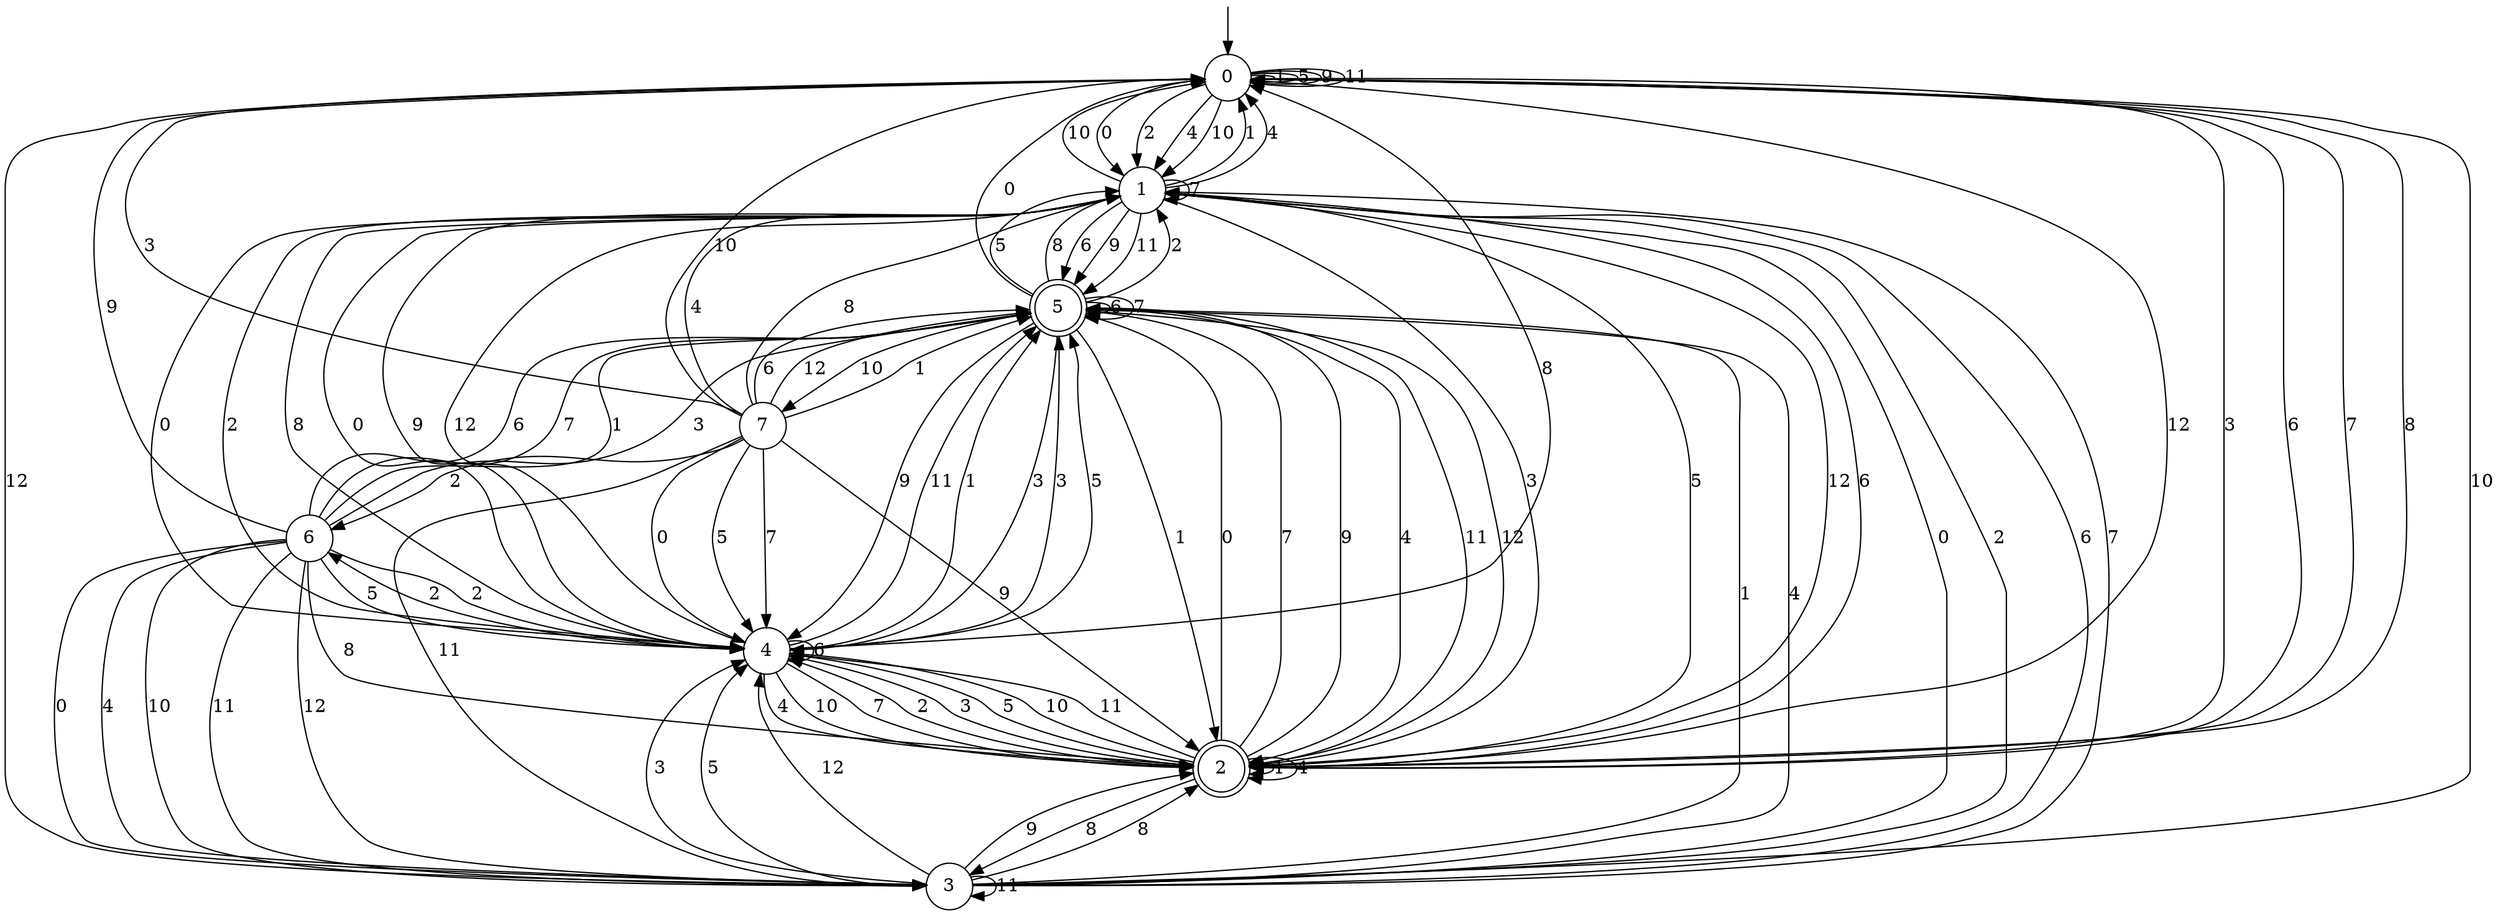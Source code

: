 digraph g {

	s0 [shape="circle" label="0"];
	s1 [shape="circle" label="1"];
	s2 [shape="doublecircle" label="2"];
	s3 [shape="circle" label="3"];
	s4 [shape="circle" label="4"];
	s5 [shape="doublecircle" label="5"];
	s6 [shape="circle" label="6"];
	s7 [shape="circle" label="7"];
	s0 -> s1 [label="0"];
	s0 -> s0 [label="1"];
	s0 -> s1 [label="2"];
	s0 -> s2 [label="3"];
	s0 -> s1 [label="4"];
	s0 -> s0 [label="5"];
	s0 -> s2 [label="6"];
	s0 -> s2 [label="7"];
	s0 -> s2 [label="8"];
	s0 -> s0 [label="9"];
	s0 -> s1 [label="10"];
	s0 -> s0 [label="11"];
	s0 -> s3 [label="12"];
	s1 -> s4 [label="0"];
	s1 -> s0 [label="1"];
	s1 -> s4 [label="2"];
	s1 -> s2 [label="3"];
	s1 -> s0 [label="4"];
	s1 -> s2 [label="5"];
	s1 -> s5 [label="6"];
	s1 -> s1 [label="7"];
	s1 -> s4 [label="8"];
	s1 -> s5 [label="9"];
	s1 -> s0 [label="10"];
	s1 -> s5 [label="11"];
	s1 -> s2 [label="12"];
	s2 -> s5 [label="0"];
	s2 -> s2 [label="1"];
	s2 -> s4 [label="2"];
	s2 -> s4 [label="3"];
	s2 -> s2 [label="4"];
	s2 -> s4 [label="5"];
	s2 -> s1 [label="6"];
	s2 -> s5 [label="7"];
	s2 -> s3 [label="8"];
	s2 -> s5 [label="9"];
	s2 -> s4 [label="10"];
	s2 -> s4 [label="11"];
	s2 -> s0 [label="12"];
	s3 -> s1 [label="0"];
	s3 -> s5 [label="1"];
	s3 -> s1 [label="2"];
	s3 -> s4 [label="3"];
	s3 -> s5 [label="4"];
	s3 -> s4 [label="5"];
	s3 -> s1 [label="6"];
	s3 -> s1 [label="7"];
	s3 -> s2 [label="8"];
	s3 -> s2 [label="9"];
	s3 -> s0 [label="10"];
	s3 -> s3 [label="11"];
	s3 -> s4 [label="12"];
	s4 -> s1 [label="0"];
	s4 -> s5 [label="1"];
	s4 -> s6 [label="2"];
	s4 -> s5 [label="3"];
	s4 -> s2 [label="4"];
	s4 -> s5 [label="5"];
	s4 -> s4 [label="6"];
	s4 -> s2 [label="7"];
	s4 -> s0 [label="8"];
	s4 -> s1 [label="9"];
	s4 -> s2 [label="10"];
	s4 -> s5 [label="11"];
	s4 -> s1 [label="12"];
	s5 -> s0 [label="0"];
	s5 -> s2 [label="1"];
	s5 -> s1 [label="2"];
	s5 -> s4 [label="3"];
	s5 -> s2 [label="4"];
	s5 -> s1 [label="5"];
	s5 -> s5 [label="6"];
	s5 -> s5 [label="7"];
	s5 -> s1 [label="8"];
	s5 -> s4 [label="9"];
	s5 -> s7 [label="10"];
	s5 -> s2 [label="11"];
	s5 -> s2 [label="12"];
	s6 -> s3 [label="0"];
	s6 -> s5 [label="1"];
	s6 -> s4 [label="2"];
	s6 -> s5 [label="3"];
	s6 -> s3 [label="4"];
	s6 -> s4 [label="5"];
	s6 -> s5 [label="6"];
	s6 -> s5 [label="7"];
	s6 -> s2 [label="8"];
	s6 -> s0 [label="9"];
	s6 -> s3 [label="10"];
	s6 -> s3 [label="11"];
	s6 -> s3 [label="12"];
	s7 -> s4 [label="0"];
	s7 -> s5 [label="1"];
	s7 -> s6 [label="2"];
	s7 -> s0 [label="3"];
	s7 -> s1 [label="4"];
	s7 -> s4 [label="5"];
	s7 -> s5 [label="6"];
	s7 -> s4 [label="7"];
	s7 -> s1 [label="8"];
	s7 -> s2 [label="9"];
	s7 -> s0 [label="10"];
	s7 -> s3 [label="11"];
	s7 -> s5 [label="12"];

__start0 [label="" shape="none" width="0" height="0"];
__start0 -> s0;

}
